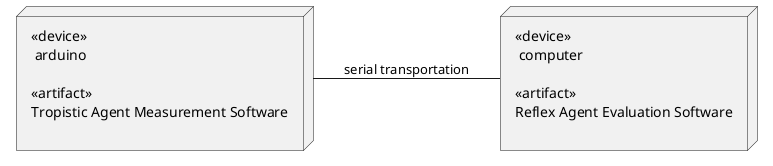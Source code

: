 @startuml reflexAgentDeploy

left to right direction


node arduino[
    <<device>> 
     arduino

    <<artifact>>
Tropistic Agent Measurement Software

]

node computer[
    <<device>> 
     computer

    <<artifact>>
    Reflex Agent Evaluation Software

]

arduino -- computer : serial transportation

    

@enduml
